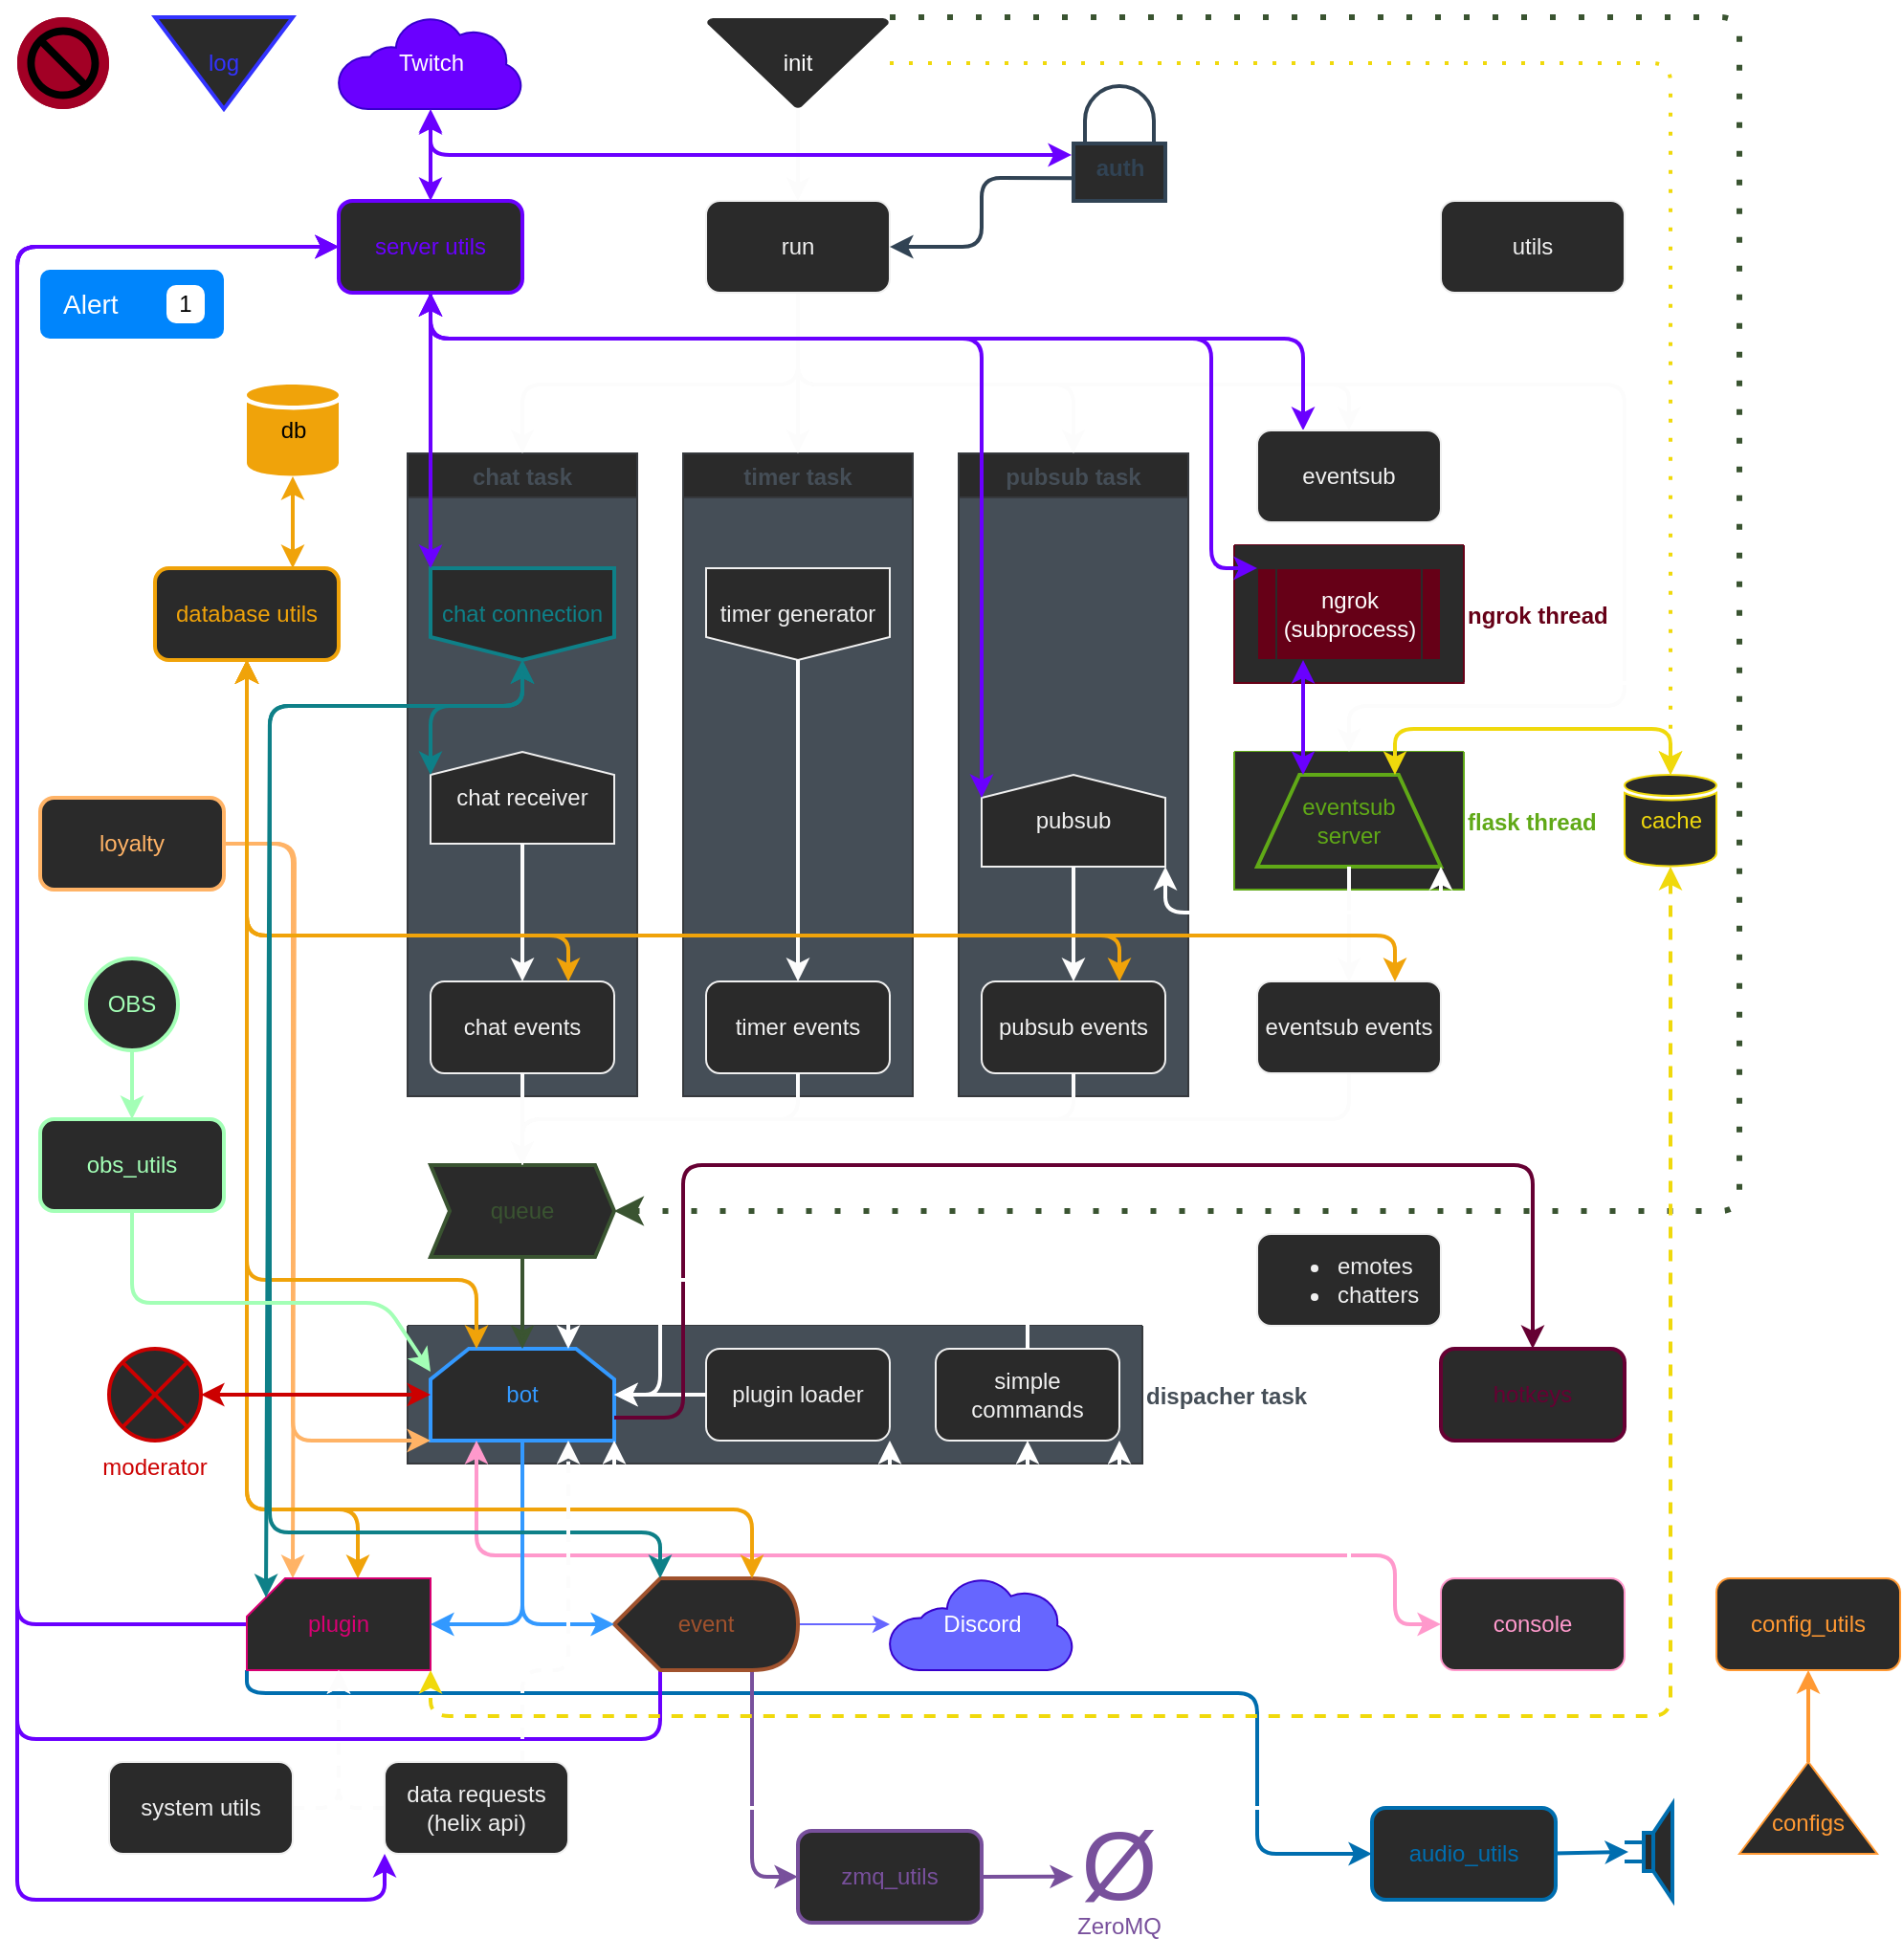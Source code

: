 <mxfile>
    <diagram id="sgK9Mf50kelwgh-EYJIF" name="Page-1">
        <mxGraphModel dx="2118" dy="1167" grid="1" gridSize="12" guides="1" tooltips="1" connect="1" arrows="1" fold="1" page="0" pageScale="1" pageWidth="1920" pageHeight="1200" math="0" shadow="0">
            <root>
                <mxCell id="0"/>
                <mxCell id="1" parent="0"/>
                <mxCell id="88" value="dispacher task" style="swimlane;glass=0;strokeColor=#36393d;swimlaneFillColor=#454E57;fillColor=#454E57;labelPosition=right;verticalLabelPosition=middle;align=left;verticalAlign=middle;fontColor=#454E57;startSize=0;collapsible=0;" parent="1" vertex="1">
                    <mxGeometry x="180" y="732" width="384" height="72" as="geometry"/>
                </mxCell>
                <mxCell id="70" value="bot" style="shape=loopLimit;whiteSpace=wrap;html=1;fillColor=#2A2A2A;strokeWidth=2;strokeColor=#3399FF;fontColor=#3399FF;" parent="88" vertex="1">
                    <mxGeometry x="12" y="12" width="96" height="48" as="geometry"/>
                </mxCell>
                <mxCell id="114" value="plugin loader" style="rounded=1;whiteSpace=wrap;html=1;fillColor=#2A2A2A;fontColor=#F0F0F0;strokeColor=#F0F0F0;" parent="88" vertex="1">
                    <mxGeometry x="156" y="12" width="96" height="48" as="geometry"/>
                </mxCell>
                <mxCell id="168" value="simple commands" style="rounded=1;whiteSpace=wrap;html=1;fillColor=#2A2A2A;fontColor=#F0F0F0;strokeColor=#F0F0F0;" parent="88" vertex="1">
                    <mxGeometry x="276" y="12" width="96" height="48" as="geometry"/>
                </mxCell>
                <mxCell id="128" style="edgeStyle=none;html=1;exitX=0;exitY=0.5;exitDx=0;exitDy=0;entryX=1;entryY=0.5;entryDx=0;entryDy=0;startArrow=none;startFill=0;strokeColor=#FCFCFC;strokeWidth=2;" parent="88" source="114" target="70" edge="1">
                    <mxGeometry relative="1" as="geometry"/>
                </mxCell>
                <mxCell id="170" style="edgeStyle=none;html=1;exitX=0.5;exitY=0;exitDx=0;exitDy=0;strokeWidth=2;entryX=1;entryY=0.5;entryDx=0;entryDy=0;strokeColor=#FFFFFF;" parent="88" source="168" target="70" edge="1">
                    <mxGeometry relative="1" as="geometry">
                        <mxPoint x="120" y="36" as="targetPoint"/>
                        <Array as="points">
                            <mxPoint x="324" y="-12"/>
                            <mxPoint x="132" y="-12"/>
                            <mxPoint x="132" y="36"/>
                        </Array>
                    </mxGeometry>
                </mxCell>
                <mxCell id="203" style="edgeStyle=none;html=1;exitX=1;exitY=0.5;exitDx=0;exitDy=0;entryX=0;entryY=1;entryDx=0;entryDy=0;fontColor=#663300;strokeColor=#FFB366;strokeWidth=2;" parent="1" source="202" target="70" edge="1">
                    <mxGeometry relative="1" as="geometry">
                        <Array as="points">
                            <mxPoint x="120" y="480"/>
                            <mxPoint x="120" y="792"/>
                        </Array>
                    </mxGeometry>
                </mxCell>
                <mxCell id="205" style="edgeStyle=none;html=1;fontColor=#663300;strokeColor=#FFB366;strokeWidth=2;exitX=1;exitY=0.5;exitDx=0;exitDy=0;entryX=0.25;entryY=0;entryDx=0;entryDy=0;entryPerimeter=0;" parent="1" source="202" target="67" edge="1">
                    <mxGeometry relative="1" as="geometry">
                        <mxPoint x="84" y="480" as="sourcePoint"/>
                        <mxPoint x="120" y="804" as="targetPoint"/>
                        <Array as="points">
                            <mxPoint x="121" y="480"/>
                        </Array>
                    </mxGeometry>
                </mxCell>
                <mxCell id="199" style="edgeStyle=none;html=1;exitX=0.25;exitY=1;exitDx=0;exitDy=0;entryX=0;entryY=0.5;entryDx=0;entryDy=0;startArrow=classic;startFill=1;strokeWidth=2;strokeColor=#FF99CC;" parent="1" source="70" target="198" edge="1">
                    <mxGeometry relative="1" as="geometry">
                        <Array as="points">
                            <mxPoint x="216" y="852"/>
                            <mxPoint x="696" y="852"/>
                            <mxPoint x="696" y="888"/>
                        </Array>
                    </mxGeometry>
                </mxCell>
                <mxCell id="201" style="edgeStyle=none;html=1;entryX=1;entryY=0.75;entryDx=0;entryDy=0;strokeWidth=2;strokeColor=#660033;startArrow=classic;startFill=1;endArrow=none;endFill=0;" parent="1" source="200" target="70" edge="1">
                    <mxGeometry relative="1" as="geometry">
                        <Array as="points">
                            <mxPoint x="768" y="648"/>
                            <mxPoint x="324" y="648"/>
                            <mxPoint x="324" y="780"/>
                        </Array>
                    </mxGeometry>
                </mxCell>
                <mxCell id="103" value="ngrok thread" style="swimlane;glass=0;swimlaneFillColor=#2A2A2A;labelPosition=right;verticalLabelPosition=middle;align=left;verticalAlign=middle;startSize=0;strokeColor=#660017;fontColor=#660017;collapsible=0;" parent="1" vertex="1">
                    <mxGeometry x="612" y="324" width="120" height="72" as="geometry"/>
                </mxCell>
                <mxCell id="FVM24F2-AjUSJ7xFa5T3-7" value="ngrok&lt;br&gt;(subprocess)" style="shape=process;whiteSpace=wrap;html=1;backgroundOutline=1;fontColor=#ffffff;fillColor=#660017;strokeColor=#2A2A2A;" parent="103" vertex="1">
                    <mxGeometry x="12" y="12" width="96" height="48" as="geometry"/>
                </mxCell>
                <mxCell id="100" value="flask thread" style="swimlane;glass=0;swimlaneFillColor=#2A2A2A;labelPosition=right;verticalLabelPosition=middle;align=left;verticalAlign=middle;startSize=0;strokeColor=#60A917;fillColor=#2A2A2A;fontColor=#60A917;collapsible=0;" parent="1" vertex="1">
                    <mxGeometry x="612" y="432" width="120" height="72" as="geometry">
                        <mxRectangle x="1092" y="276" width="108" height="24" as="alternateBounds"/>
                    </mxGeometry>
                </mxCell>
                <mxCell id="102" value="&lt;span&gt;eventsub&lt;br&gt;server&lt;/span&gt;" style="verticalLabelPosition=middle;verticalAlign=middle;html=1;shape=trapezoid;perimeter=trapezoidPerimeter;whiteSpace=wrap;size=0.23;arcSize=10;flipV=1;labelPosition=center;align=center;glass=0;strokeWidth=2;fillColor=#2A2A2A;strokeColor=#60A917;fontColor=#60A917;direction=west;" parent="100" vertex="1">
                    <mxGeometry x="12" y="12" width="96" height="48" as="geometry"/>
                </mxCell>
                <mxCell id="79" value="timer task" style="swimlane;glass=0;strokeColor=#36393d;swimlaneFillColor=#454E57;fontColor=#454E57;labelBorderColor=none;fillColor=#2A2A2A;collapsible=0;" parent="1" vertex="1">
                    <mxGeometry x="324" y="276" width="120" height="336" as="geometry"/>
                </mxCell>
                <mxCell id="26" value="timer generator" style="shape=offPageConnector;whiteSpace=wrap;html=1;size=0.25;fillColor=#2A2A2A;fontColor=#F0F0F0;strokeColor=#F0F0F0;" parent="79" vertex="1">
                    <mxGeometry x="12" y="60" width="96" height="48" as="geometry"/>
                </mxCell>
                <mxCell id="18" value="timer events" style="rounded=1;whiteSpace=wrap;html=1;fillColor=#2A2A2A;fontColor=#F0F0F0;strokeColor=#F0F0F0;" parent="79" vertex="1">
                    <mxGeometry x="12" y="276" width="96" height="48" as="geometry"/>
                </mxCell>
                <mxCell id="33" style="edgeStyle=none;html=1;exitX=0.5;exitY=1;exitDx=0;exitDy=0;entryX=0.5;entryY=0;entryDx=0;entryDy=0;strokeWidth=2;strokeColor=#FCFCFC;" parent="79" source="26" target="18" edge="1">
                    <mxGeometry relative="1" as="geometry"/>
                </mxCell>
                <mxCell id="84" value="pubsub task" style="swimlane;glass=0;strokeColor=#36393d;swimlaneFillColor=#454E57;fontColor=#454E57;labelBorderColor=none;fillColor=#2A2A2A;collapsible=0;" parent="1" vertex="1">
                    <mxGeometry x="468" y="276" width="120" height="336" as="geometry"/>
                </mxCell>
                <mxCell id="20" value="pubsub" style="shape=offPageConnector;whiteSpace=wrap;html=1;size=0.25;direction=west;fillColor=#2A2A2A;fontColor=#F0F0F0;strokeColor=#F0F0F0;" parent="84" vertex="1">
                    <mxGeometry x="12" y="168" width="96" height="48" as="geometry"/>
                </mxCell>
                <mxCell id="19" value="pubsub events" style="rounded=1;whiteSpace=wrap;html=1;fillColor=#2A2A2A;fontColor=#F0F0F0;strokeColor=#F0F0F0;" parent="84" vertex="1">
                    <mxGeometry x="12" y="276" width="96" height="48" as="geometry"/>
                </mxCell>
                <mxCell id="35" style="edgeStyle=none;html=1;exitX=0.5;exitY=0;exitDx=0;exitDy=0;entryX=0.5;entryY=0;entryDx=0;entryDy=0;strokeWidth=2;strokeColor=#FCFCFC;" parent="84" source="20" target="19" edge="1">
                    <mxGeometry relative="1" as="geometry"/>
                </mxCell>
                <mxCell id="77" value="chat task" style="swimlane;strokeColor=#36393d;glass=0;swimlaneFillColor=#454E57;fontColor=#454E57;labelBorderColor=none;fillColor=#2A2A2A;collapsible=0;" parent="1" vertex="1">
                    <mxGeometry x="180" y="276" width="120" height="336" as="geometry">
                        <mxRectangle x="660" y="180" width="84" height="24" as="alternateBounds"/>
                    </mxGeometry>
                </mxCell>
                <mxCell id="17" value="chat connection" style="shape=offPageConnector;whiteSpace=wrap;html=1;size=0.25;strokeColor=#0e8088;fillColor=#2A2A2A;strokeWidth=2;fontColor=#0E8088;" parent="77" vertex="1">
                    <mxGeometry x="12" y="60" width="96" height="48" as="geometry"/>
                </mxCell>
                <mxCell id="21" value="chat receiver" style="shape=offPageConnector;whiteSpace=wrap;html=1;size=0.25;rotation=0;direction=west;fillColor=#2A2A2A;fontColor=#F0F0F0;strokeColor=#F0F0F0;" parent="77" vertex="1">
                    <mxGeometry x="12" y="156" width="96" height="48" as="geometry"/>
                </mxCell>
                <mxCell id="14" value="chat events" style="rounded=1;whiteSpace=wrap;html=1;fillColor=#2A2A2A;fontColor=#F0F0F0;strokeColor=#F0F0F0;" parent="77" vertex="1">
                    <mxGeometry x="12" y="276" width="96" height="48" as="geometry"/>
                </mxCell>
                <mxCell id="30" style="edgeStyle=none;html=1;exitX=0.5;exitY=1;exitDx=0;exitDy=0;entryX=1;entryY=0.75;entryDx=0;entryDy=0;fillColor=#b0e3e6;strokeColor=#0e8088;startArrow=classic;startFill=1;strokeWidth=2;" parent="77" source="17" target="21" edge="1">
                    <mxGeometry relative="1" as="geometry">
                        <Array as="points">
                            <mxPoint x="60" y="132"/>
                            <mxPoint x="12" y="132"/>
                        </Array>
                    </mxGeometry>
                </mxCell>
                <mxCell id="31" style="edgeStyle=none;html=1;exitX=0.5;exitY=0;exitDx=0;exitDy=0;entryX=0.5;entryY=0;entryDx=0;entryDy=0;strokeWidth=2;strokeColor=#FCFCFC;" parent="77" source="21" target="14" edge="1">
                    <mxGeometry relative="1" as="geometry"/>
                </mxCell>
                <mxCell id="94" style="edgeStyle=none;html=1;entryX=0.5;entryY=0;entryDx=0;entryDy=0;fontColor=#000000;startArrow=none;startFill=0;strokeWidth=2;strokeColor=#FCFCFC;" parent="1" source="FVM24F2-AjUSJ7xFa5T3-1" target="77" edge="1">
                    <mxGeometry relative="1" as="geometry">
                        <Array as="points">
                            <mxPoint x="384" y="240"/>
                            <mxPoint x="240" y="240"/>
                        </Array>
                    </mxGeometry>
                </mxCell>
                <mxCell id="95" style="edgeStyle=none;html=1;entryX=0.5;entryY=0;entryDx=0;entryDy=0;fontColor=#000000;startArrow=none;startFill=0;strokeWidth=2;strokeColor=#FCFCFC;" parent="1" source="FVM24F2-AjUSJ7xFa5T3-1" target="79" edge="1">
                    <mxGeometry relative="1" as="geometry"/>
                </mxCell>
                <mxCell id="96" style="edgeStyle=none;html=1;entryX=0.5;entryY=0;entryDx=0;entryDy=0;fontColor=#000000;startArrow=none;startFill=0;strokeWidth=2;strokeColor=#FCFCFC;" parent="1" source="FVM24F2-AjUSJ7xFa5T3-1" target="84" edge="1">
                    <mxGeometry relative="1" as="geometry">
                        <Array as="points">
                            <mxPoint x="384" y="240"/>
                            <mxPoint x="528" y="240"/>
                        </Array>
                    </mxGeometry>
                </mxCell>
                <mxCell id="97" style="edgeStyle=none;html=1;fontColor=#000000;startArrow=none;startFill=0;strokeWidth=2;strokeColor=#FCFCFC;" parent="1" source="FVM24F2-AjUSJ7xFa5T3-1" edge="1">
                    <mxGeometry relative="1" as="geometry">
                        <Array as="points">
                            <mxPoint x="384" y="240"/>
                            <mxPoint x="672" y="240"/>
                        </Array>
                        <mxPoint x="672" y="264" as="targetPoint"/>
                    </mxGeometry>
                </mxCell>
                <mxCell id="99" style="edgeStyle=none;html=1;fontColor=#000000;startArrow=none;startFill=0;strokeWidth=2;strokeColor=#FCFCFC;entryX=0.5;entryY=0;entryDx=0;entryDy=0;" parent="1" source="FVM24F2-AjUSJ7xFa5T3-1" target="100" edge="1">
                    <mxGeometry relative="1" as="geometry">
                        <Array as="points">
                            <mxPoint x="384" y="240"/>
                            <mxPoint x="816" y="240"/>
                            <mxPoint x="816" y="408"/>
                            <mxPoint x="672" y="408"/>
                        </Array>
                        <mxPoint x="672" y="420" as="targetPoint"/>
                    </mxGeometry>
                </mxCell>
                <mxCell id="FVM24F2-AjUSJ7xFa5T3-1" value="run" style="rounded=1;whiteSpace=wrap;html=1;fillColor=#2A2A2A;fontColor=#F0F0F0;strokeColor=#F0F0F0;" parent="1" vertex="1">
                    <mxGeometry x="336" y="144" width="96" height="48" as="geometry"/>
                </mxCell>
                <mxCell id="40" style="edgeStyle=none;html=1;entryX=0.75;entryY=1;entryDx=0;entryDy=0;fillColor=#6a00ff;strokeWidth=2;exitX=0.25;exitY=1;exitDx=0;exitDy=0;startArrow=classic;startFill=1;strokeColor=#6A00FF;" parent="1" source="FVM24F2-AjUSJ7xFa5T3-7" target="102" edge="1">
                    <mxGeometry relative="1" as="geometry"/>
                </mxCell>
                <mxCell id="61" style="edgeStyle=none;html=1;entryX=0.75;entryY=0;entryDx=0;entryDy=0;fillColor=#f0a30a;startArrow=classic;startFill=1;strokeWidth=2;exitX=0.5;exitY=1;exitDx=0;exitDy=0;strokeColor=#F0A30A;" parent="1" source="132" target="14" edge="1">
                    <mxGeometry relative="1" as="geometry">
                        <Array as="points">
                            <mxPoint x="96" y="528"/>
                            <mxPoint x="264" y="528"/>
                        </Array>
                        <mxPoint x="-36" y="456" as="sourcePoint"/>
                    </mxGeometry>
                </mxCell>
                <mxCell id="63" style="edgeStyle=none;html=1;entryX=0.75;entryY=0;entryDx=0;entryDy=0;fillColor=#f0a30a;startArrow=classic;startFill=1;strokeWidth=2;exitX=0.5;exitY=1;exitDx=0;exitDy=0;strokeColor=#F0A30A;" parent="1" source="132" target="19" edge="1">
                    <mxGeometry relative="1" as="geometry">
                        <Array as="points">
                            <mxPoint x="96" y="528"/>
                            <mxPoint x="552" y="528"/>
                        </Array>
                        <mxPoint x="-12" y="444" as="sourcePoint"/>
                    </mxGeometry>
                </mxCell>
                <mxCell id="69" style="edgeStyle=none;html=1;entryX=0.25;entryY=0;entryDx=0;entryDy=0;startArrow=classic;startFill=1;fillColor=#f0a30a;strokeWidth=2;exitX=0.5;exitY=1;exitDx=0;exitDy=0;strokeColor=#F0A30A;" parent="1" source="132" target="70" edge="1">
                    <mxGeometry relative="1" as="geometry">
                        <mxPoint x="264" y="720" as="targetPoint"/>
                        <Array as="points">
                            <mxPoint x="96" y="708"/>
                            <mxPoint x="216" y="708"/>
                        </Array>
                        <mxPoint x="-48" y="564" as="sourcePoint"/>
                    </mxGeometry>
                </mxCell>
                <mxCell id="73" style="edgeStyle=none;html=1;startArrow=classic;startFill=1;entryX=0;entryY=0;entryDx=58;entryDy=0;entryPerimeter=0;fillColor=#f0a30a;strokeWidth=2;exitX=0.5;exitY=1;exitDx=0;exitDy=0;strokeColor=#F0A30A;" parent="1" source="132" target="67" edge="1">
                    <mxGeometry relative="1" as="geometry">
                        <mxPoint x="180" y="804" as="targetPoint"/>
                        <Array as="points">
                            <mxPoint x="96" y="828"/>
                            <mxPoint x="154" y="828"/>
                        </Array>
                        <mxPoint x="-24" y="504" as="sourcePoint"/>
                    </mxGeometry>
                </mxCell>
                <mxCell id="5" value="db" style="shadow=0;dashed=0;html=1;labelPosition=center;verticalLabelPosition=middle;verticalAlign=middle;outlineConnect=0;align=center;shape=mxgraph.office.databases.database;fillColor=#f0a30a;fontColor=#000000;strokeColor=none;" parent="1" vertex="1">
                    <mxGeometry x="96" y="240" width="48" height="48" as="geometry"/>
                </mxCell>
                <mxCell id="50" style="edgeStyle=none;html=1;entryX=0.5;entryY=0;entryDx=0;entryDy=0;fillColor=#6d8764;strokeColor=#3A5431;strokeWidth=2;" parent="1" source="13" target="70" edge="1">
                    <mxGeometry relative="1" as="geometry">
                        <mxPoint x="240" y="744" as="targetPoint"/>
                    </mxGeometry>
                </mxCell>
                <mxCell id="13" value="queue" style="shape=step;perimeter=stepPerimeter;whiteSpace=wrap;html=1;fixedSize=1;size=10;fillColor=#2A2A2A;strokeWidth=2;strokeColor=#3A5431;fontColor=#3A5431;" parent="1" vertex="1">
                    <mxGeometry x="192" y="648" width="96" height="48" as="geometry"/>
                </mxCell>
                <mxCell id="45" style="edgeStyle=none;html=1;entryX=0.5;entryY=0;entryDx=0;entryDy=0;strokeWidth=2;strokeColor=#FCFCFC;" parent="1" source="14" target="13" edge="1">
                    <mxGeometry relative="1" as="geometry"/>
                </mxCell>
                <mxCell id="47" style="edgeStyle=none;html=1;entryX=0.5;entryY=0;entryDx=0;entryDy=0;strokeWidth=2;strokeColor=#FCFCFC;" parent="1" source="18" target="13" edge="1">
                    <mxGeometry relative="1" as="geometry">
                        <Array as="points">
                            <mxPoint x="384" y="624"/>
                            <mxPoint x="240" y="624"/>
                        </Array>
                    </mxGeometry>
                </mxCell>
                <mxCell id="48" style="edgeStyle=none;html=1;entryX=0.5;entryY=0;entryDx=0;entryDy=0;strokeWidth=2;strokeColor=#FCFCFC;" parent="1" source="19" target="13" edge="1">
                    <mxGeometry relative="1" as="geometry">
                        <Array as="points">
                            <mxPoint x="528" y="624"/>
                            <mxPoint x="240" y="624"/>
                        </Array>
                    </mxGeometry>
                </mxCell>
                <mxCell id="49" style="edgeStyle=none;html=1;entryX=0.5;entryY=0;entryDx=0;entryDy=0;strokeWidth=2;strokeColor=#FCFCFC;" parent="1" source="23" target="13" edge="1">
                    <mxGeometry relative="1" as="geometry">
                        <Array as="points">
                            <mxPoint x="672" y="624"/>
                            <mxPoint x="240" y="624"/>
                        </Array>
                    </mxGeometry>
                </mxCell>
                <mxCell id="23" value="eventsub events" style="rounded=1;whiteSpace=wrap;html=1;fillColor=#2A2A2A;fontColor=#F0F0F0;strokeColor=#F0F0F0;" parent="1" vertex="1">
                    <mxGeometry x="624" y="552" width="96" height="48" as="geometry"/>
                </mxCell>
                <mxCell id="36" style="edgeStyle=none;html=1;entryX=0.5;entryY=0;entryDx=0;entryDy=0;strokeWidth=2;strokeColor=#FCFCFC;exitX=0.5;exitY=0;exitDx=0;exitDy=0;" parent="1" source="102" target="23" edge="1">
                    <mxGeometry relative="1" as="geometry">
                        <mxPoint x="672" y="480" as="sourcePoint"/>
                    </mxGeometry>
                </mxCell>
                <mxCell id="57" style="edgeStyle=none;html=1;entryX=0;entryY=0;entryDx=0;entryDy=0;fillColor=#6a00ff;strokeWidth=2;startArrow=classic;startFill=1;exitX=0.5;exitY=1;exitDx=0;exitDy=0;strokeColor=#6A00FF;" parent="1" source="121" target="17" edge="1">
                    <mxGeometry relative="1" as="geometry">
                        <Array as="points">
                            <mxPoint x="192" y="216"/>
                        </Array>
                    </mxGeometry>
                </mxCell>
                <mxCell id="58" style="edgeStyle=none;html=1;entryX=1;entryY=0.75;entryDx=0;entryDy=0;fillColor=#6a00ff;strokeWidth=2;exitX=0.5;exitY=1;exitDx=0;exitDy=0;strokeColor=#6A00FF;" parent="1" source="121" target="20" edge="1">
                    <mxGeometry relative="1" as="geometry">
                        <Array as="points">
                            <mxPoint x="192" y="216"/>
                            <mxPoint x="480" y="216"/>
                        </Array>
                    </mxGeometry>
                </mxCell>
                <mxCell id="65" style="edgeStyle=none;html=1;fillColor=#6a00ff;strokeWidth=2;startArrow=classic;startFill=1;exitX=0.5;exitY=1;exitDx=0;exitDy=0;strokeColor=#6A00FF;" parent="1" source="121" edge="1">
                    <mxGeometry relative="1" as="geometry">
                        <Array as="points">
                            <mxPoint x="192" y="216"/>
                            <mxPoint x="600" y="216"/>
                            <mxPoint x="600" y="336"/>
                        </Array>
                        <mxPoint x="624" y="336" as="targetPoint"/>
                    </mxGeometry>
                </mxCell>
                <mxCell id="162" style="edgeStyle=none;html=1;entryX=0;entryY=1;entryDx=0;entryDy=0;strokeWidth=2;strokeColor=#6A00FF;exitX=0;exitY=0.5;exitDx=0;exitDy=0;startArrow=classic;startFill=1;" parent="1" source="121" target="115" edge="1">
                    <mxGeometry relative="1" as="geometry">
                        <Array as="points">
                            <mxPoint x="-24" y="168"/>
                            <mxPoint x="-24" y="1032"/>
                            <mxPoint x="168" y="1032"/>
                        </Array>
                    </mxGeometry>
                </mxCell>
                <mxCell id="38" value="Twitch" style="pointerEvents=1;shadow=0;dashed=0;html=1;strokeColor=#3700CC;fillColor=#6a00ff;labelPosition=center;verticalLabelPosition=middle;outlineConnect=0;verticalAlign=middle;align=center;shape=mxgraph.office.clouds.private_cloud;fontColor=#ffffff;" parent="1" vertex="1">
                    <mxGeometry x="144" y="48" width="96" height="48" as="geometry"/>
                </mxCell>
                <mxCell id="125" style="edgeStyle=none;html=1;startArrow=none;startFill=0;strokeWidth=2;fillColor=#6a00ff;entryX=0;entryY=0.5;entryDx=0;entryDy=0;strokeColor=#6A00FF;" parent="1" source="67" target="121" edge="1">
                    <mxGeometry relative="1" as="geometry">
                        <mxPoint x="96" y="84" as="targetPoint"/>
                        <Array as="points">
                            <mxPoint x="-24" y="888"/>
                            <mxPoint x="-24" y="168"/>
                        </Array>
                    </mxGeometry>
                </mxCell>
                <mxCell id="194" style="edgeStyle=none;html=1;exitX=0;exitY=1;exitDx=0;exitDy=0;exitPerimeter=0;entryX=0;entryY=0.5;entryDx=0;entryDy=0;strokeWidth=2;fillColor=#1ba1e2;strokeColor=#006EAF;" parent="1" source="67" target="195" edge="1">
                    <mxGeometry relative="1" as="geometry">
                        <mxPoint x="672" y="1004" as="targetPoint"/>
                        <Array as="points">
                            <mxPoint x="96" y="924"/>
                            <mxPoint x="624" y="924"/>
                            <mxPoint x="624" y="1008"/>
                        </Array>
                    </mxGeometry>
                </mxCell>
                <mxCell id="67" value="plugin" style="verticalLabelPosition=middle;verticalAlign=middle;html=1;shape=card;whiteSpace=wrap;size=20;arcSize=12;labelPosition=center;align=center;fillColor=#2A2A2A;strokeColor=#D80073;fontColor=#D80073;" parent="1" vertex="1">
                    <mxGeometry x="96" y="864" width="96" height="48" as="geometry"/>
                </mxCell>
                <mxCell id="126" style="edgeStyle=none;html=1;startArrow=none;startFill=0;strokeWidth=2;exitX=0;exitY=0;exitDx=24;exitDy=48;exitPerimeter=0;fillColor=#6a00ff;entryX=0;entryY=0.5;entryDx=0;entryDy=0;strokeColor=#6A00FF;" parent="1" source="68" target="121" edge="1">
                    <mxGeometry relative="1" as="geometry">
                        <mxPoint x="72" y="84" as="targetPoint"/>
                        <Array as="points">
                            <mxPoint x="312" y="948"/>
                            <mxPoint x="-24" y="948"/>
                            <mxPoint x="-24" y="168"/>
                        </Array>
                    </mxGeometry>
                </mxCell>
                <mxCell id="164" style="edgeStyle=none;html=1;strokeColor=#6666FF;" parent="1" source="68" target="163" edge="1">
                    <mxGeometry relative="1" as="geometry"/>
                </mxCell>
                <mxCell id="176" style="edgeStyle=none;html=1;exitX=0;exitY=0;exitDx=72;exitDy=48;exitPerimeter=0;fillColor=#76608a;strokeColor=#78509C;strokeWidth=2;entryX=0;entryY=0.5;entryDx=0;entryDy=0;" parent="1" source="68" target="186" edge="1">
                    <mxGeometry relative="1" as="geometry">
                        <mxPoint x="720" y="1008" as="targetPoint"/>
                        <Array as="points">
                            <mxPoint x="360" y="1020"/>
                        </Array>
                    </mxGeometry>
                </mxCell>
                <mxCell id="68" value="event" style="shape=display;whiteSpace=wrap;html=1;fillColor=#2A2A2A;strokeColor=#A0522D;strokeWidth=2;fontColor=#A0522D;" parent="1" vertex="1">
                    <mxGeometry x="288" y="864" width="96" height="48" as="geometry"/>
                </mxCell>
                <mxCell id="71" style="edgeStyle=none;html=1;entryX=1;entryY=0.5;entryDx=0;entryDy=0;entryPerimeter=0;startArrow=none;startFill=0;strokeWidth=2;exitX=0.5;exitY=1;exitDx=0;exitDy=0;strokeColor=#3399FF;" parent="1" source="70" target="67" edge="1">
                    <mxGeometry relative="1" as="geometry">
                        <mxPoint x="240" y="792" as="sourcePoint"/>
                        <Array as="points">
                            <mxPoint x="240" y="888"/>
                        </Array>
                    </mxGeometry>
                </mxCell>
                <mxCell id="72" style="edgeStyle=none;html=1;entryX=0;entryY=0.5;entryDx=0;entryDy=0;entryPerimeter=0;startArrow=none;startFill=0;strokeWidth=2;exitX=0.5;exitY=1;exitDx=0;exitDy=0;strokeColor=#3399FF;" parent="1" source="70" target="68" edge="1">
                    <mxGeometry relative="1" as="geometry">
                        <mxPoint x="240" y="792" as="sourcePoint"/>
                        <Array as="points">
                            <mxPoint x="240" y="888"/>
                        </Array>
                    </mxGeometry>
                </mxCell>
                <mxCell id="64" style="edgeStyle=none;html=1;entryX=0.75;entryY=0;entryDx=0;entryDy=0;fillColor=#f0a30a;startArrow=classic;startFill=1;strokeWidth=2;exitX=0.5;exitY=1;exitDx=0;exitDy=0;strokeColor=#F0A30A;" parent="1" source="132" target="23" edge="1">
                    <mxGeometry relative="1" as="geometry">
                        <Array as="points">
                            <mxPoint x="96" y="528"/>
                            <mxPoint x="696" y="528"/>
                        </Array>
                        <mxPoint x="12" y="444" as="sourcePoint"/>
                    </mxGeometry>
                </mxCell>
                <mxCell id="74" style="edgeStyle=none;html=1;entryX=0;entryY=0;entryDx=72;entryDy=0;entryPerimeter=0;startArrow=classic;startFill=1;fillColor=#f0a30a;strokeWidth=2;exitX=0.5;exitY=1;exitDx=0;exitDy=0;strokeColor=#F0A30A;" parent="1" source="132" target="68" edge="1">
                    <mxGeometry relative="1" as="geometry">
                        <Array as="points">
                            <mxPoint x="96" y="828"/>
                            <mxPoint x="360" y="828"/>
                        </Array>
                        <mxPoint y="504" as="sourcePoint"/>
                    </mxGeometry>
                </mxCell>
                <mxCell id="75" style="edgeStyle=none;html=1;fontColor=#000000;startArrow=classic;startFill=1;fillColor=#b0e3e6;strokeColor=#0e8088;strokeWidth=2;entryX=0;entryY=0;entryDx=10;entryDy=10;entryPerimeter=0;" parent="1" source="17" target="67" edge="1">
                    <mxGeometry relative="1" as="geometry">
                        <mxPoint x="108" y="828" as="targetPoint"/>
                        <Array as="points">
                            <mxPoint x="240" y="408"/>
                            <mxPoint x="108" y="408"/>
                        </Array>
                    </mxGeometry>
                </mxCell>
                <mxCell id="76" style="edgeStyle=none;html=1;entryX=0;entryY=0;entryDx=24;entryDy=0;entryPerimeter=0;fontColor=#000000;startArrow=classic;startFill=1;fillColor=#b0e3e6;strokeColor=#0e8088;strokeWidth=2;" parent="1" source="17" target="68" edge="1">
                    <mxGeometry relative="1" as="geometry">
                        <Array as="points">
                            <mxPoint x="240" y="408"/>
                            <mxPoint x="108" y="408"/>
                            <mxPoint x="108" y="840"/>
                            <mxPoint x="312" y="840"/>
                        </Array>
                    </mxGeometry>
                </mxCell>
                <mxCell id="106" value="log" style="triangle;whiteSpace=wrap;html=1;shadow=0;glass=0;direction=south;fillColor=#2A2A2A;strokeColor=#3333FF;fontColor=#3333FF;strokeWidth=2;" parent="1" vertex="1">
                    <mxGeometry x="48" y="48" width="72" height="48" as="geometry"/>
                </mxCell>
                <mxCell id="109" style="edgeStyle=none;html=1;entryX=0.5;entryY=0;entryDx=0;entryDy=0;fontColor=#454E57;startArrow=none;startFill=0;strokeWidth=2;strokeColor=#FCFCFC;" parent="1" source="108" target="FVM24F2-AjUSJ7xFa5T3-1" edge="1">
                    <mxGeometry relative="1" as="geometry"/>
                </mxCell>
                <mxCell id="146" style="edgeStyle=none;html=1;exitX=1;exitY=0;exitDx=0;exitDy=0;exitPerimeter=0;dashed=1;dashPattern=1 4;fontColor=#3A5431;startArrow=none;startFill=0;entryX=1;entryY=0.5;entryDx=0;entryDy=0;strokeWidth=3;strokeColor=#3A5431;" parent="1" source="108" target="13" edge="1">
                    <mxGeometry relative="1" as="geometry">
                        <mxPoint x="888" y="72" as="targetPoint"/>
                        <Array as="points">
                            <mxPoint x="876" y="48"/>
                            <mxPoint x="876" y="672"/>
                        </Array>
                    </mxGeometry>
                </mxCell>
                <mxCell id="108" value="init" style="strokeWidth=1;html=1;shape=mxgraph.flowchart.merge_or_storage;whiteSpace=wrap;shadow=0;glass=0;gradientColor=none;fillColor=#2A2A2A;fontColor=#FFFFFF;strokeColor=#FFFFFF;" parent="1" vertex="1">
                    <mxGeometry x="336" y="48" width="96" height="48" as="geometry"/>
                </mxCell>
                <mxCell id="148" style="edgeStyle=none;html=1;fontColor=#3A5431;startArrow=none;startFill=0;strokeColor=#FFFFFF;strokeWidth=2;" parent="1" source="112" edge="1">
                    <mxGeometry relative="1" as="geometry">
                        <mxPoint x="578" y="144" as="targetPoint"/>
                        <Array as="points">
                            <mxPoint x="578" y="168"/>
                        </Array>
                    </mxGeometry>
                </mxCell>
                <mxCell id="149" style="edgeStyle=none;html=1;entryX=1;entryY=1;entryDx=0;entryDy=0;fontColor=#3A5431;startArrow=none;startFill=0;strokeColor=#FFFFFF;strokeWidth=2;" parent="1" source="112" target="114" edge="1">
                    <mxGeometry relative="1" as="geometry">
                        <Array as="points">
                            <mxPoint x="900" y="168"/>
                            <mxPoint x="900" y="816"/>
                            <mxPoint x="432" y="816"/>
                            <mxPoint x="432" y="792"/>
                        </Array>
                    </mxGeometry>
                </mxCell>
                <mxCell id="150" style="edgeStyle=none;html=1;entryX=1;entryY=1;entryDx=0;entryDy=0;fontColor=#3A5431;startArrow=none;startFill=0;strokeColor=#FFFFFF;strokeWidth=2;" parent="1" source="112" target="103" edge="1">
                    <mxGeometry relative="1" as="geometry">
                        <Array as="points">
                            <mxPoint x="900" y="168"/>
                            <mxPoint x="900" y="396"/>
                        </Array>
                    </mxGeometry>
                </mxCell>
                <mxCell id="151" style="edgeStyle=none;html=1;entryX=1;entryY=1;entryDx=0;entryDy=0;fontColor=#3A5431;startArrow=none;startFill=0;strokeColor=#FFFFFF;strokeWidth=2;" parent="1" source="112" target="70" edge="1">
                    <mxGeometry relative="1" as="geometry">
                        <Array as="points">
                            <mxPoint x="900" y="168"/>
                            <mxPoint x="900" y="816"/>
                            <mxPoint x="288" y="816"/>
                            <mxPoint x="288" y="792"/>
                        </Array>
                    </mxGeometry>
                </mxCell>
                <mxCell id="152" style="edgeStyle=none;html=1;entryX=0;entryY=0;entryDx=0;entryDy=0;fontColor=#3A5431;startArrow=none;startFill=0;strokeColor=#FFFFFF;strokeWidth=2;" parent="1" source="112" target="20" edge="1">
                    <mxGeometry relative="1" as="geometry">
                        <Array as="points">
                            <mxPoint x="900" y="168"/>
                            <mxPoint x="900" y="516"/>
                            <mxPoint x="576" y="516"/>
                        </Array>
                    </mxGeometry>
                </mxCell>
                <mxCell id="157" style="edgeStyle=none;html=1;entryX=1;entryY=1;entryDx=0;entryDy=0;fontColor=#CC0000;startArrow=classic;startFill=1;strokeWidth=2;strokeColor=#FFFFFF;" parent="1" source="112" target="23" edge="1">
                    <mxGeometry relative="1" as="geometry">
                        <Array as="points">
                            <mxPoint x="900" y="168"/>
                            <mxPoint x="900" y="624"/>
                            <mxPoint x="720" y="624"/>
                        </Array>
                    </mxGeometry>
                </mxCell>
                <mxCell id="158" style="edgeStyle=none;html=1;entryX=0;entryY=0;entryDx=0;entryDy=0;fontColor=#CC0000;startArrow=classic;startFill=1;strokeColor=#FFFFFF;strokeWidth=2;" parent="1" source="112" target="102" edge="1">
                    <mxGeometry relative="1" as="geometry">
                        <Array as="points">
                            <mxPoint x="900" y="168"/>
                            <mxPoint x="900" y="516"/>
                            <mxPoint x="720" y="516"/>
                        </Array>
                    </mxGeometry>
                </mxCell>
                <mxCell id="173" style="edgeStyle=none;html=1;exitX=1;exitY=0.5;exitDx=0;exitDy=0;entryX=1;entryY=1;entryDx=0;entryDy=0;strokeWidth=2;strokeColor=#FFFFFF;" parent="1" source="112" target="168" edge="1">
                    <mxGeometry relative="1" as="geometry">
                        <Array as="points">
                            <mxPoint x="900" y="168"/>
                            <mxPoint x="900" y="816"/>
                            <mxPoint x="552" y="816"/>
                        </Array>
                    </mxGeometry>
                </mxCell>
                <mxCell id="112" value="utils" style="rounded=1;whiteSpace=wrap;html=1;fillColor=#2A2A2A;fontColor=#F0F0F0;strokeColor=#F0F0F0;" parent="1" vertex="1">
                    <mxGeometry x="720" y="144" width="96" height="48" as="geometry"/>
                </mxCell>
                <mxCell id="131" style="edgeStyle=none;html=1;entryX=0.5;entryY=1;entryDx=0;entryDy=0;entryPerimeter=0;startArrow=none;startFill=0;strokeWidth=2;strokeColor=#FCFCFC;dashed=1;exitX=1;exitY=0.5;exitDx=0;exitDy=0;" parent="1" source="113" target="67" edge="1">
                    <mxGeometry relative="1" as="geometry">
                        <Array as="points">
                            <mxPoint x="144" y="984"/>
                        </Array>
                    </mxGeometry>
                </mxCell>
                <mxCell id="113" value="system utils" style="rounded=1;whiteSpace=wrap;html=1;fillColor=#2A2A2A;fontColor=#F0F0F0;strokeColor=#F0F0F0;" parent="1" vertex="1">
                    <mxGeometry x="24" y="960" width="96" height="48" as="geometry"/>
                </mxCell>
                <mxCell id="134" style="edgeStyle=none;html=1;startArrow=none;startFill=0;strokeWidth=2;strokeColor=#FCFCFC;dashed=1;" parent="1" source="115" edge="1">
                    <mxGeometry relative="1" as="geometry">
                        <mxPoint x="144" y="912" as="targetPoint"/>
                        <Array as="points">
                            <mxPoint x="144" y="984"/>
                        </Array>
                    </mxGeometry>
                </mxCell>
                <mxCell id="135" style="edgeStyle=none;html=1;entryX=0.75;entryY=1;entryDx=0;entryDy=0;dashed=1;startArrow=none;startFill=0;strokeColor=#FCFCFC;strokeWidth=2;exitX=0.75;exitY=0;exitDx=0;exitDy=0;" parent="1" source="115" target="70" edge="1">
                    <mxGeometry relative="1" as="geometry">
                        <Array as="points">
                            <mxPoint x="240" y="912"/>
                            <mxPoint x="264" y="912"/>
                        </Array>
                    </mxGeometry>
                </mxCell>
                <mxCell id="161" style="edgeStyle=none;html=1;entryX=0.5;entryY=1;entryDx=0;entryDy=0;strokeWidth=2;strokeColor=#FFFFFF;" parent="1" source="115" target="116" edge="1">
                    <mxGeometry relative="1" as="geometry">
                        <Array as="points">
                            <mxPoint x="672" y="984"/>
                        </Array>
                    </mxGeometry>
                </mxCell>
                <mxCell id="172" style="edgeStyle=none;html=1;exitX=1;exitY=0.5;exitDx=0;exitDy=0;entryX=0.5;entryY=1;entryDx=0;entryDy=0;strokeWidth=2;strokeColor=#FFFFFF;" parent="1" source="115" target="168" edge="1">
                    <mxGeometry relative="1" as="geometry">
                        <Array as="points">
                            <mxPoint x="672" y="984"/>
                            <mxPoint x="672" y="840"/>
                            <mxPoint x="504" y="840"/>
                        </Array>
                    </mxGeometry>
                </mxCell>
                <mxCell id="115" value="data requests&lt;br&gt;(helix api)" style="rounded=1;whiteSpace=wrap;html=1;fillColor=#2A2A2A;fontColor=#F0F0F0;strokeColor=#F0F0F0;" parent="1" vertex="1">
                    <mxGeometry x="168" y="960" width="96" height="48" as="geometry"/>
                </mxCell>
                <mxCell id="123" style="edgeStyle=none;html=1;entryX=1;entryY=1;entryDx=0;entryDy=0;entryPerimeter=0;startArrow=classic;startFill=1;strokeWidth=2;strokeColor=#F0D90C;dashed=1;" parent="1" source="118" target="67" edge="1">
                    <mxGeometry relative="1" as="geometry">
                        <Array as="points">
                            <mxPoint x="840" y="936"/>
                            <mxPoint x="192" y="936"/>
                            <mxPoint x="192" y="912"/>
                        </Array>
                    </mxGeometry>
                </mxCell>
                <mxCell id="118" value="cache" style="shadow=0;dashed=0;html=1;labelPosition=center;verticalLabelPosition=middle;verticalAlign=middle;outlineConnect=0;align=center;shape=mxgraph.office.databases.database;fillColor=#2A2A2A;strokeColor=#F0D90C;fontColor=#F0D90C;" parent="1" vertex="1">
                    <mxGeometry x="816" y="444" width="48" height="48" as="geometry"/>
                </mxCell>
                <mxCell id="129" style="edgeStyle=none;html=1;startArrow=classic;startFill=1;strokeWidth=2;fillColor=#6a00ff;strokeColor=#6A00FF;" parent="1" source="121" target="38" edge="1">
                    <mxGeometry relative="1" as="geometry"/>
                </mxCell>
                <mxCell id="160" style="edgeStyle=none;html=1;entryX=0.25;entryY=0;entryDx=0;entryDy=0;fontColor=#CC0000;startArrow=classic;startFill=1;strokeWidth=2;strokeColor=#6A00FF;" parent="1" source="121" target="159" edge="1">
                    <mxGeometry relative="1" as="geometry">
                        <Array as="points">
                            <mxPoint x="192" y="216"/>
                            <mxPoint x="648" y="216"/>
                        </Array>
                    </mxGeometry>
                </mxCell>
                <mxCell id="121" value="server utils" style="rounded=1;whiteSpace=wrap;html=1;fillColor=#2A2A2A;strokeWidth=2;strokeColor=#6A00FF;fontColor=#6A00FF;" parent="1" vertex="1">
                    <mxGeometry x="144" y="144" width="96" height="48" as="geometry"/>
                </mxCell>
                <mxCell id="122" style="edgeStyle=none;html=1;strokeWidth=2;startArrow=classic;startFill=1;strokeColor=#F0D90C;exitX=0.25;exitY=1;exitDx=0;exitDy=0;" parent="1" source="102" target="118" edge="1">
                    <mxGeometry relative="1" as="geometry">
                        <Array as="points">
                            <mxPoint x="696" y="420"/>
                            <mxPoint x="840" y="420"/>
                        </Array>
                    </mxGeometry>
                </mxCell>
                <mxCell id="144" style="edgeStyle=none;html=1;exitX=0.75;exitY=0;exitDx=0;exitDy=0;fontColor=#314354;strokeWidth=2;strokeColor=#F0A30A;startArrow=classic;startFill=1;" parent="1" source="132" target="5" edge="1">
                    <mxGeometry relative="1" as="geometry"/>
                </mxCell>
                <mxCell id="132" value="database utils" style="rounded=1;whiteSpace=wrap;html=1;fillColor=#2A2A2A;strokeColor=#F0A30A;strokeWidth=2;fontColor=#F0A30A;" parent="1" vertex="1">
                    <mxGeometry x="48" y="336" width="96" height="48" as="geometry"/>
                </mxCell>
                <mxCell id="147" style="edgeStyle=none;html=1;entryX=0.75;entryY=0;entryDx=0;entryDy=0;fontColor=#3A5431;startArrow=none;startFill=0;strokeWidth=2;strokeColor=#FFFFFF;exitX=0;exitY=0.5;exitDx=0;exitDy=0;" parent="1" source="116" target="70" edge="1">
                    <mxGeometry relative="1" as="geometry">
                        <Array as="points">
                            <mxPoint x="264" y="708"/>
                        </Array>
                    </mxGeometry>
                </mxCell>
                <mxCell id="116" value="&lt;ul&gt;&lt;li&gt;emotes&lt;/li&gt;&lt;li&gt;chatters&lt;/li&gt;&lt;/ul&gt;" style="rounded=1;whiteSpace=wrap;html=1;fillColor=#2A2A2A;fontColor=#F0F0F0;strokeColor=#F0F0F0;align=left;" parent="1" vertex="1">
                    <mxGeometry x="624" y="684" width="96" height="48" as="geometry"/>
                </mxCell>
                <mxCell id="140" style="edgeStyle=none;html=1;strokeColor=#6A00FF;strokeWidth=2;startArrow=classic;startFill=1;" parent="1" edge="1">
                    <mxGeometry relative="1" as="geometry">
                        <mxPoint x="527" y="120" as="sourcePoint"/>
                        <mxPoint x="192" y="97" as="targetPoint"/>
                        <Array as="points">
                            <mxPoint x="192" y="120"/>
                        </Array>
                    </mxGeometry>
                </mxCell>
                <mxCell id="141" style="edgeStyle=none;html=1;entryX=1;entryY=0.5;entryDx=0;entryDy=0;strokeWidth=2;strokeColor=#314354;exitX=-0.02;exitY=0.802;exitDx=0;exitDy=0;exitPerimeter=0;" parent="1" source="139" target="FVM24F2-AjUSJ7xFa5T3-1" edge="1">
                    <mxGeometry relative="1" as="geometry">
                        <Array as="points">
                            <mxPoint x="480" y="132"/>
                            <mxPoint x="480" y="168"/>
                        </Array>
                    </mxGeometry>
                </mxCell>
                <mxCell id="139" value="auth" style="html=1;verticalLabelPosition=middle;align=center;labelBackgroundColor=none;verticalAlign=middle;strokeWidth=2;shadow=0;dashed=0;shape=mxgraph.ios7.icons.locked;fillColor=#2A2A2A;strokeColor=#314354;fontColor=#314354;labelPosition=center;fontStyle=1;spacingTop=25;" parent="1" vertex="1">
                    <mxGeometry x="528" y="84" width="48" height="60" as="geometry"/>
                </mxCell>
                <mxCell id="145" style="edgeStyle=none;html=1;strokeWidth=2;startArrow=none;startFill=0;strokeColor=#F0D90C;dashed=1;dashPattern=1 4;" parent="1" edge="1">
                    <mxGeometry relative="1" as="geometry">
                        <Array as="points">
                            <mxPoint x="840" y="72"/>
                        </Array>
                        <mxPoint x="432" y="72" as="sourcePoint"/>
                        <mxPoint x="840" y="444" as="targetPoint"/>
                    </mxGeometry>
                </mxCell>
                <mxCell id="156" style="edgeStyle=none;html=1;entryX=0;entryY=0.5;entryDx=0;entryDy=0;fontColor=#CC0000;startArrow=classic;startFill=1;strokeWidth=2;strokeColor=#CC0000;" parent="1" source="155" target="70" edge="1">
                    <mxGeometry relative="1" as="geometry"/>
                </mxCell>
                <mxCell id="155" value="moderator" style="shape=sumEllipse;perimeter=ellipsePerimeter;whiteSpace=wrap;html=1;backgroundOutline=1;strokeColor=#CC0000;fontColor=#CC0000;strokeWidth=2;labelPosition=center;verticalLabelPosition=bottom;align=center;verticalAlign=top;fillColor=#2A2A2A;" parent="1" vertex="1">
                    <mxGeometry x="24" y="744" width="48" height="48" as="geometry"/>
                </mxCell>
                <mxCell id="159" value="eventsub" style="rounded=1;whiteSpace=wrap;html=1;fillColor=#2A2A2A;fontColor=#F0F0F0;strokeColor=#F0F0F0;" parent="1" vertex="1">
                    <mxGeometry x="624" y="264" width="96" height="48" as="geometry"/>
                </mxCell>
                <mxCell id="163" value="Discord" style="pointerEvents=1;shadow=0;dashed=0;html=1;strokeColor=#3700CC;labelPosition=center;verticalLabelPosition=middle;outlineConnect=0;verticalAlign=middle;align=center;shape=mxgraph.office.clouds.private_cloud;fontColor=#ffffff;fillColor=#6666FF;" parent="1" vertex="1">
                    <mxGeometry x="432" y="864" width="96" height="48" as="geometry"/>
                </mxCell>
                <mxCell id="167" style="edgeStyle=none;html=1;exitX=1;exitY=0.5;exitDx=0;exitDy=0;entryX=0.5;entryY=1;entryDx=0;entryDy=0;fontColor=#FF9933;strokeWidth=2;strokeColor=#FF9933;" parent="1" source="165" target="166" edge="1">
                    <mxGeometry relative="1" as="geometry"/>
                </mxCell>
                <mxCell id="165" value="&lt;p style=&quot;line-height: 1.5&quot;&gt;configs&lt;/p&gt;" style="triangle;whiteSpace=wrap;html=1;shadow=0;glass=0;direction=north;fillColor=#2A2A2A;strokeColor=#FF9933;fontColor=#FF9933;spacing=2;spacingBottom=-13;" parent="1" vertex="1">
                    <mxGeometry x="876" y="960" width="72" height="48" as="geometry"/>
                </mxCell>
                <mxCell id="166" value="config_utils" style="rounded=1;whiteSpace=wrap;html=1;fillColor=#2A2A2A;fontColor=#FF9933;strokeColor=#FF9933;" parent="1" vertex="1">
                    <mxGeometry x="864" y="864" width="96" height="48" as="geometry"/>
                </mxCell>
                <mxCell id="181" value="Ø" style="text;fontSize=51;fontColor=#78509C;align=center;spacing=0;whiteSpace=wrap;labelPosition=center;verticalLabelPosition=middle;verticalAlign=middle;" parent="1" vertex="1">
                    <mxGeometry x="528" y="990" width="48" height="48" as="geometry"/>
                </mxCell>
                <mxCell id="182" value="&lt;div&gt;&lt;span style=&quot;font-size: 12px&quot;&gt;&lt;font face=&quot;helvetica&quot;&gt;ZeroMQ&lt;/font&gt;&lt;/span&gt;&lt;/div&gt;" style="text;whiteSpace=wrap;html=1;fontSize=51;fontColor=#78509C;align=center;labelPosition=center;verticalLabelPosition=middle;verticalAlign=middle;" parent="1" vertex="1">
                    <mxGeometry x="480" y="1014" width="144" height="36" as="geometry"/>
                </mxCell>
                <mxCell id="185" style="edgeStyle=none;html=1;exitX=0.5;exitY=1;exitDx=0;exitDy=0;entryX=0;entryY=0.25;entryDx=0;entryDy=0;fontColor=#A3FFB6;endArrow=classic;endFill=1;startArrow=none;startFill=0;strokeWidth=2;strokeColor=#A3FFB6;" parent="1" source="188" target="70" edge="1">
                    <mxGeometry relative="1" as="geometry">
                        <Array as="points">
                            <mxPoint x="36" y="720"/>
                            <mxPoint x="168" y="720"/>
                        </Array>
                    </mxGeometry>
                </mxCell>
                <mxCell id="189" style="edgeStyle=none;html=1;entryX=0.5;entryY=0;entryDx=0;entryDy=0;fontColor=#A3FFB6;startArrow=none;startFill=0;endArrow=classic;endFill=1;strokeColor=#A3FFB6;strokeWidth=2;" parent="1" source="184" target="188" edge="1">
                    <mxGeometry relative="1" as="geometry"/>
                </mxCell>
                <mxCell id="184" value="OBS" style="ellipse;whiteSpace=wrap;html=1;aspect=fixed;strokeColor=#A3FFB6;strokeWidth=2;fontColor=#A3FFB6;fillColor=#2A2A2A;" parent="1" vertex="1">
                    <mxGeometry x="12" y="540" width="48" height="48" as="geometry"/>
                </mxCell>
                <mxCell id="187" style="edgeStyle=none;html=1;exitX=1;exitY=0.5;exitDx=0;exitDy=0;entryX=0.333;entryY=0.164;entryDx=0;entryDy=0;entryPerimeter=0;fontColor=#A3FFB6;startArrow=none;startFill=0;endArrow=classic;endFill=1;strokeColor=#78509C;strokeWidth=2;" parent="1" source="186" target="182" edge="1">
                    <mxGeometry relative="1" as="geometry"/>
                </mxCell>
                <mxCell id="186" value="zmq_utils" style="rounded=1;whiteSpace=wrap;html=1;fillColor=#2A2A2A;fontColor=#78509C;strokeColor=#78509C;strokeWidth=2;" parent="1" vertex="1">
                    <mxGeometry x="384" y="996" width="96" height="48" as="geometry"/>
                </mxCell>
                <mxCell id="188" value="obs_utils" style="rounded=1;whiteSpace=wrap;html=1;fillColor=#2A2A2A;fontColor=#A3FFB6;strokeColor=#A3FFB6;strokeWidth=2;" parent="1" vertex="1">
                    <mxGeometry x="-12" y="624" width="96" height="48" as="geometry"/>
                </mxCell>
                <mxCell id="193" value="" style="pointerEvents=1;verticalLabelPosition=bottom;shadow=0;dashed=0;align=center;html=1;verticalAlign=top;shape=mxgraph.electrical.electro-mechanical.loudspeaker;strokeColor=#006EAF;strokeWidth=2;fillColor=#2A2A2A;" parent="1" vertex="1">
                    <mxGeometry x="816" y="982" width="25" height="50" as="geometry"/>
                </mxCell>
                <mxCell id="197" style="edgeStyle=none;html=1;exitX=1;exitY=0.5;exitDx=0;exitDy=0;entryX=0.6;entryY=0.5;entryDx=0;entryDy=0;entryPerimeter=0;fontColor=#006EAF;strokeWidth=2;strokeColor=#006EAF;" parent="1" edge="1">
                    <mxGeometry relative="1" as="geometry">
                        <mxPoint x="767" y="1008" as="sourcePoint"/>
                        <mxPoint x="818" y="1007" as="targetPoint"/>
                    </mxGeometry>
                </mxCell>
                <mxCell id="195" value="audio_utils" style="rounded=1;whiteSpace=wrap;html=1;strokeColor=#006EAF;strokeWidth=2;fontColor=#006EAF;fillColor=#2A2A2A;" parent="1" vertex="1">
                    <mxGeometry x="684" y="984" width="96" height="48" as="geometry"/>
                </mxCell>
                <mxCell id="198" value="console" style="rounded=1;whiteSpace=wrap;html=1;fillColor=#2A2A2A;fontColor=#FF99CC;strokeColor=#FF99CC;" parent="1" vertex="1">
                    <mxGeometry x="720" y="864" width="96" height="48" as="geometry"/>
                </mxCell>
                <mxCell id="200" value="hotkeys" style="rounded=1;whiteSpace=wrap;html=1;fillColor=#2A2A2A;fontColor=#660033;strokeColor=#660033;strokeWidth=2;fontStyle=0" parent="1" vertex="1">
                    <mxGeometry x="720" y="744" width="96" height="48" as="geometry"/>
                </mxCell>
                <mxCell id="202" value="loyalty" style="rounded=1;whiteSpace=wrap;html=1;fillColor=#2A2A2A;fontColor=#FFB366;strokeColor=#FFB366;strokeWidth=2;" parent="1" vertex="1">
                    <mxGeometry x="-12" y="456" width="96" height="48" as="geometry"/>
                </mxCell>
                <mxCell id="206" value="Excepthook" style="fillColor=#a20025;verticalLabelPosition=bottom;sketch=0;html=1;strokeColor=#000000;verticalAlign=top;align=center;points=[[0.145,0.145,0],[0.5,0,0],[0.855,0.145,0],[1,0.5,0],[0.855,0.855,0],[0.5,1,0],[0.145,0.855,0],[0,0.5,0]];pointerEvents=1;shape=mxgraph.cisco_safe.compositeIcon;bgIcon=ellipse;resIcon=mxgraph.cisco_safe.capability.block;fontColor=#ffffff;labelPosition=center;" vertex="1" parent="1">
                    <mxGeometry x="-24" y="48" width="48" height="48" as="geometry"/>
                </mxCell>
                <mxCell id="207" value="Alert" style="html=1;shadow=0;dashed=0;shape=mxgraph.bootstrap.rrect;rSize=5;strokeColor=none;strokeWidth=1;fillColor=#0085FC;fontColor=#FFFFFF;whiteSpace=wrap;align=left;verticalAlign=middle;spacingLeft=10;fontStyle=0;fontSize=14;" vertex="1" parent="1">
                    <mxGeometry x="-12" y="180" width="96" height="36" as="geometry"/>
                </mxCell>
                <mxCell id="208" value="1" style="html=1;shadow=0;dashed=0;shape=mxgraph.bootstrap.rrect;rSize=5;strokeColor=none;strokeWidth=1;fillColor=#ffffff;fontColor=#000000;whiteSpace=wrap;align=center;verticalAlign=middle;fontSize=12;" vertex="1" parent="207">
                    <mxGeometry x="1" y="0.5" width="20" height="20" relative="1" as="geometry">
                        <mxPoint x="-30" y="-10" as="offset"/>
                    </mxGeometry>
                </mxCell>
            </root>
        </mxGraphModel>
    </diagram>
</mxfile>
